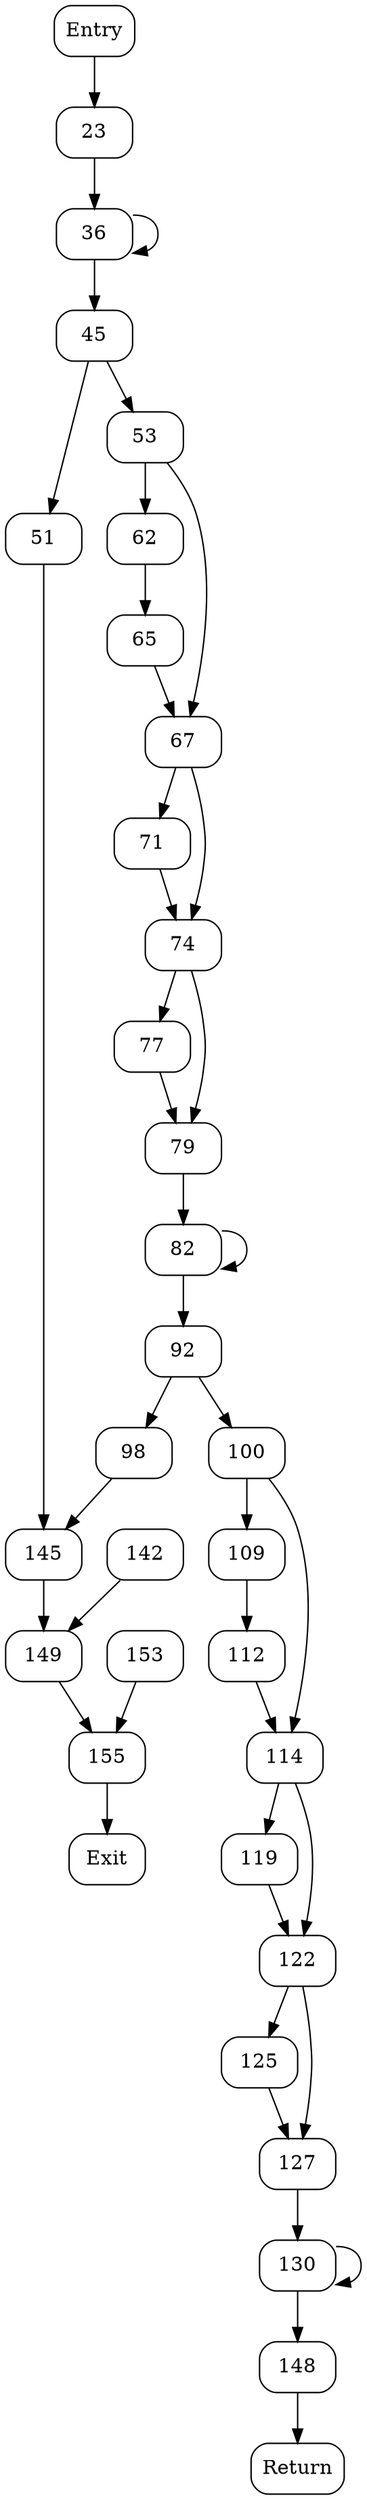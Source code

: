 digraph "CFG" {
  node [shape=box, style="rounded"];

  "Entry" -> "23";
  "23" -> "36";
  "36" -> "36";
  "36" -> "45";
  "45" -> "51";
  "45" -> "53";
  "53" -> "62";
  "53" -> "67";
  "62" -> "65";
  "65" -> "67";
  "67" -> "71";
  "67" -> "74";
  "71" -> "74";
  "74" -> "77";
  "74" -> "79";
  "77" -> "79";
  "79" -> "82";
  "82" -> "82";
  "82" -> "92";
  "92" -> "98";
  "92" -> "100";
  "100" -> "109";
  "100" -> "114";
  "109" -> "112";
  "112" -> "114";
  "114" -> "119";
  "114" -> "122";
  "119" -> "122";
  "122" -> "125";
  "122" -> "127";
  "125" -> "127";
  "127" -> "130";
  "130" -> "130";
  "130" -> "148";
  "148" -> "Return";
  "51" -> "145";
  "98" -> "145";
  "142" -> "149";
  "145" -> "149";
  "149" -> "155";
  "153" -> "155";
  "155" -> "Exit";

  "Entry" [label="Entry"];
  "23" [label="23"];
  "36" [label="36"];
  "45" [label="45"];
  "51" [label="51"];
  "53" [label="53"];
  "62" [label="62"];
  "65" [label="65"];
  "67" [label="67"];
  "71" [label="71"];
  "74" [label="74"];
  "77" [label="77"];
  "79" [label="79"];
  "82" [label="82"];
  "92" [label="92"];
  "98" [label="98"];
  "100" [label="100"];
  "109" [label="109"];
  "112" [label="112"];
  "114" [label="114"];
  "119" [label="119"];
  "122" [label="122"];
  "125" [label="125"];
  "127" [label="127"];
  "130" [label="130"];
  "142" [label="142"];
  "145" [label="145"];
  "148" [label="148"];
  "149" [label="149"];
  "153" [label="153"];
  "155" [label="155"];
  "Return" [label="Return"];
  "Exit" [label="Exit"];

}